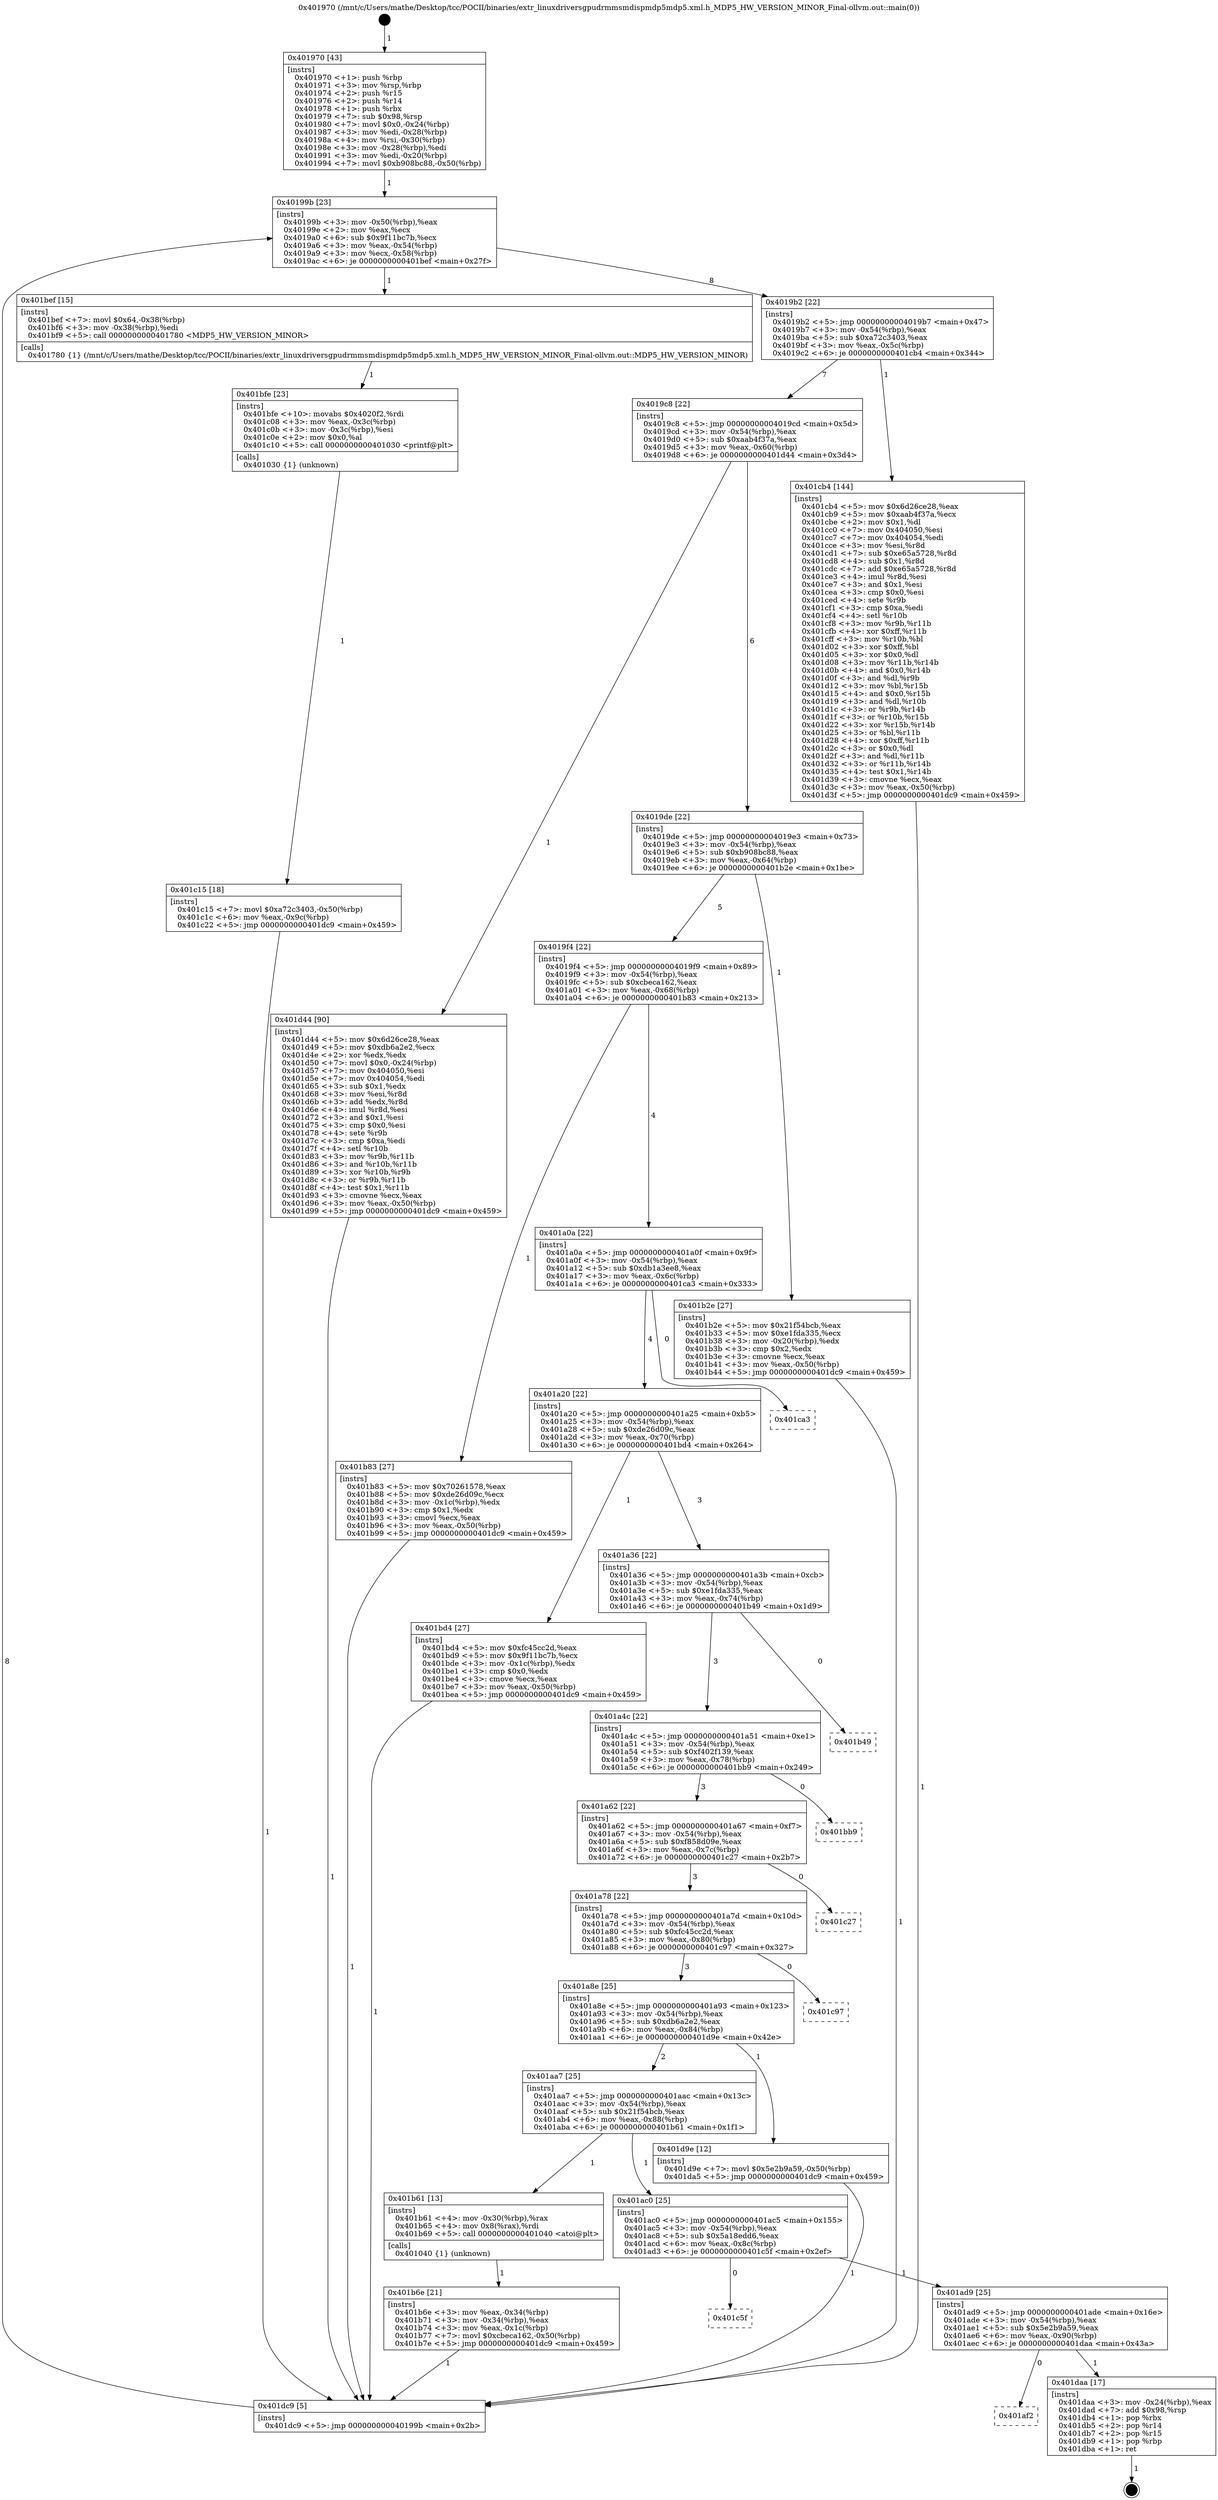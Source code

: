 digraph "0x401970" {
  label = "0x401970 (/mnt/c/Users/mathe/Desktop/tcc/POCII/binaries/extr_linuxdriversgpudrmmsmdispmdp5mdp5.xml.h_MDP5_HW_VERSION_MINOR_Final-ollvm.out::main(0))"
  labelloc = "t"
  node[shape=record]

  Entry [label="",width=0.3,height=0.3,shape=circle,fillcolor=black,style=filled]
  "0x40199b" [label="{
     0x40199b [23]\l
     | [instrs]\l
     &nbsp;&nbsp;0x40199b \<+3\>: mov -0x50(%rbp),%eax\l
     &nbsp;&nbsp;0x40199e \<+2\>: mov %eax,%ecx\l
     &nbsp;&nbsp;0x4019a0 \<+6\>: sub $0x9f11bc7b,%ecx\l
     &nbsp;&nbsp;0x4019a6 \<+3\>: mov %eax,-0x54(%rbp)\l
     &nbsp;&nbsp;0x4019a9 \<+3\>: mov %ecx,-0x58(%rbp)\l
     &nbsp;&nbsp;0x4019ac \<+6\>: je 0000000000401bef \<main+0x27f\>\l
  }"]
  "0x401bef" [label="{
     0x401bef [15]\l
     | [instrs]\l
     &nbsp;&nbsp;0x401bef \<+7\>: movl $0x64,-0x38(%rbp)\l
     &nbsp;&nbsp;0x401bf6 \<+3\>: mov -0x38(%rbp),%edi\l
     &nbsp;&nbsp;0x401bf9 \<+5\>: call 0000000000401780 \<MDP5_HW_VERSION_MINOR\>\l
     | [calls]\l
     &nbsp;&nbsp;0x401780 \{1\} (/mnt/c/Users/mathe/Desktop/tcc/POCII/binaries/extr_linuxdriversgpudrmmsmdispmdp5mdp5.xml.h_MDP5_HW_VERSION_MINOR_Final-ollvm.out::MDP5_HW_VERSION_MINOR)\l
  }"]
  "0x4019b2" [label="{
     0x4019b2 [22]\l
     | [instrs]\l
     &nbsp;&nbsp;0x4019b2 \<+5\>: jmp 00000000004019b7 \<main+0x47\>\l
     &nbsp;&nbsp;0x4019b7 \<+3\>: mov -0x54(%rbp),%eax\l
     &nbsp;&nbsp;0x4019ba \<+5\>: sub $0xa72c3403,%eax\l
     &nbsp;&nbsp;0x4019bf \<+3\>: mov %eax,-0x5c(%rbp)\l
     &nbsp;&nbsp;0x4019c2 \<+6\>: je 0000000000401cb4 \<main+0x344\>\l
  }"]
  Exit [label="",width=0.3,height=0.3,shape=circle,fillcolor=black,style=filled,peripheries=2]
  "0x401cb4" [label="{
     0x401cb4 [144]\l
     | [instrs]\l
     &nbsp;&nbsp;0x401cb4 \<+5\>: mov $0x6d26ce28,%eax\l
     &nbsp;&nbsp;0x401cb9 \<+5\>: mov $0xaab4f37a,%ecx\l
     &nbsp;&nbsp;0x401cbe \<+2\>: mov $0x1,%dl\l
     &nbsp;&nbsp;0x401cc0 \<+7\>: mov 0x404050,%esi\l
     &nbsp;&nbsp;0x401cc7 \<+7\>: mov 0x404054,%edi\l
     &nbsp;&nbsp;0x401cce \<+3\>: mov %esi,%r8d\l
     &nbsp;&nbsp;0x401cd1 \<+7\>: sub $0xe65a5728,%r8d\l
     &nbsp;&nbsp;0x401cd8 \<+4\>: sub $0x1,%r8d\l
     &nbsp;&nbsp;0x401cdc \<+7\>: add $0xe65a5728,%r8d\l
     &nbsp;&nbsp;0x401ce3 \<+4\>: imul %r8d,%esi\l
     &nbsp;&nbsp;0x401ce7 \<+3\>: and $0x1,%esi\l
     &nbsp;&nbsp;0x401cea \<+3\>: cmp $0x0,%esi\l
     &nbsp;&nbsp;0x401ced \<+4\>: sete %r9b\l
     &nbsp;&nbsp;0x401cf1 \<+3\>: cmp $0xa,%edi\l
     &nbsp;&nbsp;0x401cf4 \<+4\>: setl %r10b\l
     &nbsp;&nbsp;0x401cf8 \<+3\>: mov %r9b,%r11b\l
     &nbsp;&nbsp;0x401cfb \<+4\>: xor $0xff,%r11b\l
     &nbsp;&nbsp;0x401cff \<+3\>: mov %r10b,%bl\l
     &nbsp;&nbsp;0x401d02 \<+3\>: xor $0xff,%bl\l
     &nbsp;&nbsp;0x401d05 \<+3\>: xor $0x0,%dl\l
     &nbsp;&nbsp;0x401d08 \<+3\>: mov %r11b,%r14b\l
     &nbsp;&nbsp;0x401d0b \<+4\>: and $0x0,%r14b\l
     &nbsp;&nbsp;0x401d0f \<+3\>: and %dl,%r9b\l
     &nbsp;&nbsp;0x401d12 \<+3\>: mov %bl,%r15b\l
     &nbsp;&nbsp;0x401d15 \<+4\>: and $0x0,%r15b\l
     &nbsp;&nbsp;0x401d19 \<+3\>: and %dl,%r10b\l
     &nbsp;&nbsp;0x401d1c \<+3\>: or %r9b,%r14b\l
     &nbsp;&nbsp;0x401d1f \<+3\>: or %r10b,%r15b\l
     &nbsp;&nbsp;0x401d22 \<+3\>: xor %r15b,%r14b\l
     &nbsp;&nbsp;0x401d25 \<+3\>: or %bl,%r11b\l
     &nbsp;&nbsp;0x401d28 \<+4\>: xor $0xff,%r11b\l
     &nbsp;&nbsp;0x401d2c \<+3\>: or $0x0,%dl\l
     &nbsp;&nbsp;0x401d2f \<+3\>: and %dl,%r11b\l
     &nbsp;&nbsp;0x401d32 \<+3\>: or %r11b,%r14b\l
     &nbsp;&nbsp;0x401d35 \<+4\>: test $0x1,%r14b\l
     &nbsp;&nbsp;0x401d39 \<+3\>: cmovne %ecx,%eax\l
     &nbsp;&nbsp;0x401d3c \<+3\>: mov %eax,-0x50(%rbp)\l
     &nbsp;&nbsp;0x401d3f \<+5\>: jmp 0000000000401dc9 \<main+0x459\>\l
  }"]
  "0x4019c8" [label="{
     0x4019c8 [22]\l
     | [instrs]\l
     &nbsp;&nbsp;0x4019c8 \<+5\>: jmp 00000000004019cd \<main+0x5d\>\l
     &nbsp;&nbsp;0x4019cd \<+3\>: mov -0x54(%rbp),%eax\l
     &nbsp;&nbsp;0x4019d0 \<+5\>: sub $0xaab4f37a,%eax\l
     &nbsp;&nbsp;0x4019d5 \<+3\>: mov %eax,-0x60(%rbp)\l
     &nbsp;&nbsp;0x4019d8 \<+6\>: je 0000000000401d44 \<main+0x3d4\>\l
  }"]
  "0x401af2" [label="{
     0x401af2\l
  }", style=dashed]
  "0x401d44" [label="{
     0x401d44 [90]\l
     | [instrs]\l
     &nbsp;&nbsp;0x401d44 \<+5\>: mov $0x6d26ce28,%eax\l
     &nbsp;&nbsp;0x401d49 \<+5\>: mov $0xdb6a2e2,%ecx\l
     &nbsp;&nbsp;0x401d4e \<+2\>: xor %edx,%edx\l
     &nbsp;&nbsp;0x401d50 \<+7\>: movl $0x0,-0x24(%rbp)\l
     &nbsp;&nbsp;0x401d57 \<+7\>: mov 0x404050,%esi\l
     &nbsp;&nbsp;0x401d5e \<+7\>: mov 0x404054,%edi\l
     &nbsp;&nbsp;0x401d65 \<+3\>: sub $0x1,%edx\l
     &nbsp;&nbsp;0x401d68 \<+3\>: mov %esi,%r8d\l
     &nbsp;&nbsp;0x401d6b \<+3\>: add %edx,%r8d\l
     &nbsp;&nbsp;0x401d6e \<+4\>: imul %r8d,%esi\l
     &nbsp;&nbsp;0x401d72 \<+3\>: and $0x1,%esi\l
     &nbsp;&nbsp;0x401d75 \<+3\>: cmp $0x0,%esi\l
     &nbsp;&nbsp;0x401d78 \<+4\>: sete %r9b\l
     &nbsp;&nbsp;0x401d7c \<+3\>: cmp $0xa,%edi\l
     &nbsp;&nbsp;0x401d7f \<+4\>: setl %r10b\l
     &nbsp;&nbsp;0x401d83 \<+3\>: mov %r9b,%r11b\l
     &nbsp;&nbsp;0x401d86 \<+3\>: and %r10b,%r11b\l
     &nbsp;&nbsp;0x401d89 \<+3\>: xor %r10b,%r9b\l
     &nbsp;&nbsp;0x401d8c \<+3\>: or %r9b,%r11b\l
     &nbsp;&nbsp;0x401d8f \<+4\>: test $0x1,%r11b\l
     &nbsp;&nbsp;0x401d93 \<+3\>: cmovne %ecx,%eax\l
     &nbsp;&nbsp;0x401d96 \<+3\>: mov %eax,-0x50(%rbp)\l
     &nbsp;&nbsp;0x401d99 \<+5\>: jmp 0000000000401dc9 \<main+0x459\>\l
  }"]
  "0x4019de" [label="{
     0x4019de [22]\l
     | [instrs]\l
     &nbsp;&nbsp;0x4019de \<+5\>: jmp 00000000004019e3 \<main+0x73\>\l
     &nbsp;&nbsp;0x4019e3 \<+3\>: mov -0x54(%rbp),%eax\l
     &nbsp;&nbsp;0x4019e6 \<+5\>: sub $0xb908bc88,%eax\l
     &nbsp;&nbsp;0x4019eb \<+3\>: mov %eax,-0x64(%rbp)\l
     &nbsp;&nbsp;0x4019ee \<+6\>: je 0000000000401b2e \<main+0x1be\>\l
  }"]
  "0x401daa" [label="{
     0x401daa [17]\l
     | [instrs]\l
     &nbsp;&nbsp;0x401daa \<+3\>: mov -0x24(%rbp),%eax\l
     &nbsp;&nbsp;0x401dad \<+7\>: add $0x98,%rsp\l
     &nbsp;&nbsp;0x401db4 \<+1\>: pop %rbx\l
     &nbsp;&nbsp;0x401db5 \<+2\>: pop %r14\l
     &nbsp;&nbsp;0x401db7 \<+2\>: pop %r15\l
     &nbsp;&nbsp;0x401db9 \<+1\>: pop %rbp\l
     &nbsp;&nbsp;0x401dba \<+1\>: ret\l
  }"]
  "0x401b2e" [label="{
     0x401b2e [27]\l
     | [instrs]\l
     &nbsp;&nbsp;0x401b2e \<+5\>: mov $0x21f54bcb,%eax\l
     &nbsp;&nbsp;0x401b33 \<+5\>: mov $0xe1fda335,%ecx\l
     &nbsp;&nbsp;0x401b38 \<+3\>: mov -0x20(%rbp),%edx\l
     &nbsp;&nbsp;0x401b3b \<+3\>: cmp $0x2,%edx\l
     &nbsp;&nbsp;0x401b3e \<+3\>: cmovne %ecx,%eax\l
     &nbsp;&nbsp;0x401b41 \<+3\>: mov %eax,-0x50(%rbp)\l
     &nbsp;&nbsp;0x401b44 \<+5\>: jmp 0000000000401dc9 \<main+0x459\>\l
  }"]
  "0x4019f4" [label="{
     0x4019f4 [22]\l
     | [instrs]\l
     &nbsp;&nbsp;0x4019f4 \<+5\>: jmp 00000000004019f9 \<main+0x89\>\l
     &nbsp;&nbsp;0x4019f9 \<+3\>: mov -0x54(%rbp),%eax\l
     &nbsp;&nbsp;0x4019fc \<+5\>: sub $0xcbeca162,%eax\l
     &nbsp;&nbsp;0x401a01 \<+3\>: mov %eax,-0x68(%rbp)\l
     &nbsp;&nbsp;0x401a04 \<+6\>: je 0000000000401b83 \<main+0x213\>\l
  }"]
  "0x401dc9" [label="{
     0x401dc9 [5]\l
     | [instrs]\l
     &nbsp;&nbsp;0x401dc9 \<+5\>: jmp 000000000040199b \<main+0x2b\>\l
  }"]
  "0x401970" [label="{
     0x401970 [43]\l
     | [instrs]\l
     &nbsp;&nbsp;0x401970 \<+1\>: push %rbp\l
     &nbsp;&nbsp;0x401971 \<+3\>: mov %rsp,%rbp\l
     &nbsp;&nbsp;0x401974 \<+2\>: push %r15\l
     &nbsp;&nbsp;0x401976 \<+2\>: push %r14\l
     &nbsp;&nbsp;0x401978 \<+1\>: push %rbx\l
     &nbsp;&nbsp;0x401979 \<+7\>: sub $0x98,%rsp\l
     &nbsp;&nbsp;0x401980 \<+7\>: movl $0x0,-0x24(%rbp)\l
     &nbsp;&nbsp;0x401987 \<+3\>: mov %edi,-0x28(%rbp)\l
     &nbsp;&nbsp;0x40198a \<+4\>: mov %rsi,-0x30(%rbp)\l
     &nbsp;&nbsp;0x40198e \<+3\>: mov -0x28(%rbp),%edi\l
     &nbsp;&nbsp;0x401991 \<+3\>: mov %edi,-0x20(%rbp)\l
     &nbsp;&nbsp;0x401994 \<+7\>: movl $0xb908bc88,-0x50(%rbp)\l
  }"]
  "0x401ad9" [label="{
     0x401ad9 [25]\l
     | [instrs]\l
     &nbsp;&nbsp;0x401ad9 \<+5\>: jmp 0000000000401ade \<main+0x16e\>\l
     &nbsp;&nbsp;0x401ade \<+3\>: mov -0x54(%rbp),%eax\l
     &nbsp;&nbsp;0x401ae1 \<+5\>: sub $0x5e2b9a59,%eax\l
     &nbsp;&nbsp;0x401ae6 \<+6\>: mov %eax,-0x90(%rbp)\l
     &nbsp;&nbsp;0x401aec \<+6\>: je 0000000000401daa \<main+0x43a\>\l
  }"]
  "0x401b83" [label="{
     0x401b83 [27]\l
     | [instrs]\l
     &nbsp;&nbsp;0x401b83 \<+5\>: mov $0x70261578,%eax\l
     &nbsp;&nbsp;0x401b88 \<+5\>: mov $0xde26d09c,%ecx\l
     &nbsp;&nbsp;0x401b8d \<+3\>: mov -0x1c(%rbp),%edx\l
     &nbsp;&nbsp;0x401b90 \<+3\>: cmp $0x1,%edx\l
     &nbsp;&nbsp;0x401b93 \<+3\>: cmovl %ecx,%eax\l
     &nbsp;&nbsp;0x401b96 \<+3\>: mov %eax,-0x50(%rbp)\l
     &nbsp;&nbsp;0x401b99 \<+5\>: jmp 0000000000401dc9 \<main+0x459\>\l
  }"]
  "0x401a0a" [label="{
     0x401a0a [22]\l
     | [instrs]\l
     &nbsp;&nbsp;0x401a0a \<+5\>: jmp 0000000000401a0f \<main+0x9f\>\l
     &nbsp;&nbsp;0x401a0f \<+3\>: mov -0x54(%rbp),%eax\l
     &nbsp;&nbsp;0x401a12 \<+5\>: sub $0xdb1a3ee8,%eax\l
     &nbsp;&nbsp;0x401a17 \<+3\>: mov %eax,-0x6c(%rbp)\l
     &nbsp;&nbsp;0x401a1a \<+6\>: je 0000000000401ca3 \<main+0x333\>\l
  }"]
  "0x401c5f" [label="{
     0x401c5f\l
  }", style=dashed]
  "0x401ca3" [label="{
     0x401ca3\l
  }", style=dashed]
  "0x401a20" [label="{
     0x401a20 [22]\l
     | [instrs]\l
     &nbsp;&nbsp;0x401a20 \<+5\>: jmp 0000000000401a25 \<main+0xb5\>\l
     &nbsp;&nbsp;0x401a25 \<+3\>: mov -0x54(%rbp),%eax\l
     &nbsp;&nbsp;0x401a28 \<+5\>: sub $0xde26d09c,%eax\l
     &nbsp;&nbsp;0x401a2d \<+3\>: mov %eax,-0x70(%rbp)\l
     &nbsp;&nbsp;0x401a30 \<+6\>: je 0000000000401bd4 \<main+0x264\>\l
  }"]
  "0x401c15" [label="{
     0x401c15 [18]\l
     | [instrs]\l
     &nbsp;&nbsp;0x401c15 \<+7\>: movl $0xa72c3403,-0x50(%rbp)\l
     &nbsp;&nbsp;0x401c1c \<+6\>: mov %eax,-0x9c(%rbp)\l
     &nbsp;&nbsp;0x401c22 \<+5\>: jmp 0000000000401dc9 \<main+0x459\>\l
  }"]
  "0x401bd4" [label="{
     0x401bd4 [27]\l
     | [instrs]\l
     &nbsp;&nbsp;0x401bd4 \<+5\>: mov $0xfc45cc2d,%eax\l
     &nbsp;&nbsp;0x401bd9 \<+5\>: mov $0x9f11bc7b,%ecx\l
     &nbsp;&nbsp;0x401bde \<+3\>: mov -0x1c(%rbp),%edx\l
     &nbsp;&nbsp;0x401be1 \<+3\>: cmp $0x0,%edx\l
     &nbsp;&nbsp;0x401be4 \<+3\>: cmove %ecx,%eax\l
     &nbsp;&nbsp;0x401be7 \<+3\>: mov %eax,-0x50(%rbp)\l
     &nbsp;&nbsp;0x401bea \<+5\>: jmp 0000000000401dc9 \<main+0x459\>\l
  }"]
  "0x401a36" [label="{
     0x401a36 [22]\l
     | [instrs]\l
     &nbsp;&nbsp;0x401a36 \<+5\>: jmp 0000000000401a3b \<main+0xcb\>\l
     &nbsp;&nbsp;0x401a3b \<+3\>: mov -0x54(%rbp),%eax\l
     &nbsp;&nbsp;0x401a3e \<+5\>: sub $0xe1fda335,%eax\l
     &nbsp;&nbsp;0x401a43 \<+3\>: mov %eax,-0x74(%rbp)\l
     &nbsp;&nbsp;0x401a46 \<+6\>: je 0000000000401b49 \<main+0x1d9\>\l
  }"]
  "0x401bfe" [label="{
     0x401bfe [23]\l
     | [instrs]\l
     &nbsp;&nbsp;0x401bfe \<+10\>: movabs $0x4020f2,%rdi\l
     &nbsp;&nbsp;0x401c08 \<+3\>: mov %eax,-0x3c(%rbp)\l
     &nbsp;&nbsp;0x401c0b \<+3\>: mov -0x3c(%rbp),%esi\l
     &nbsp;&nbsp;0x401c0e \<+2\>: mov $0x0,%al\l
     &nbsp;&nbsp;0x401c10 \<+5\>: call 0000000000401030 \<printf@plt\>\l
     | [calls]\l
     &nbsp;&nbsp;0x401030 \{1\} (unknown)\l
  }"]
  "0x401b49" [label="{
     0x401b49\l
  }", style=dashed]
  "0x401a4c" [label="{
     0x401a4c [22]\l
     | [instrs]\l
     &nbsp;&nbsp;0x401a4c \<+5\>: jmp 0000000000401a51 \<main+0xe1\>\l
     &nbsp;&nbsp;0x401a51 \<+3\>: mov -0x54(%rbp),%eax\l
     &nbsp;&nbsp;0x401a54 \<+5\>: sub $0xf402f139,%eax\l
     &nbsp;&nbsp;0x401a59 \<+3\>: mov %eax,-0x78(%rbp)\l
     &nbsp;&nbsp;0x401a5c \<+6\>: je 0000000000401bb9 \<main+0x249\>\l
  }"]
  "0x401b6e" [label="{
     0x401b6e [21]\l
     | [instrs]\l
     &nbsp;&nbsp;0x401b6e \<+3\>: mov %eax,-0x34(%rbp)\l
     &nbsp;&nbsp;0x401b71 \<+3\>: mov -0x34(%rbp),%eax\l
     &nbsp;&nbsp;0x401b74 \<+3\>: mov %eax,-0x1c(%rbp)\l
     &nbsp;&nbsp;0x401b77 \<+7\>: movl $0xcbeca162,-0x50(%rbp)\l
     &nbsp;&nbsp;0x401b7e \<+5\>: jmp 0000000000401dc9 \<main+0x459\>\l
  }"]
  "0x401bb9" [label="{
     0x401bb9\l
  }", style=dashed]
  "0x401a62" [label="{
     0x401a62 [22]\l
     | [instrs]\l
     &nbsp;&nbsp;0x401a62 \<+5\>: jmp 0000000000401a67 \<main+0xf7\>\l
     &nbsp;&nbsp;0x401a67 \<+3\>: mov -0x54(%rbp),%eax\l
     &nbsp;&nbsp;0x401a6a \<+5\>: sub $0xf858d09e,%eax\l
     &nbsp;&nbsp;0x401a6f \<+3\>: mov %eax,-0x7c(%rbp)\l
     &nbsp;&nbsp;0x401a72 \<+6\>: je 0000000000401c27 \<main+0x2b7\>\l
  }"]
  "0x401ac0" [label="{
     0x401ac0 [25]\l
     | [instrs]\l
     &nbsp;&nbsp;0x401ac0 \<+5\>: jmp 0000000000401ac5 \<main+0x155\>\l
     &nbsp;&nbsp;0x401ac5 \<+3\>: mov -0x54(%rbp),%eax\l
     &nbsp;&nbsp;0x401ac8 \<+5\>: sub $0x5a18edd6,%eax\l
     &nbsp;&nbsp;0x401acd \<+6\>: mov %eax,-0x8c(%rbp)\l
     &nbsp;&nbsp;0x401ad3 \<+6\>: je 0000000000401c5f \<main+0x2ef\>\l
  }"]
  "0x401c27" [label="{
     0x401c27\l
  }", style=dashed]
  "0x401a78" [label="{
     0x401a78 [22]\l
     | [instrs]\l
     &nbsp;&nbsp;0x401a78 \<+5\>: jmp 0000000000401a7d \<main+0x10d\>\l
     &nbsp;&nbsp;0x401a7d \<+3\>: mov -0x54(%rbp),%eax\l
     &nbsp;&nbsp;0x401a80 \<+5\>: sub $0xfc45cc2d,%eax\l
     &nbsp;&nbsp;0x401a85 \<+3\>: mov %eax,-0x80(%rbp)\l
     &nbsp;&nbsp;0x401a88 \<+6\>: je 0000000000401c97 \<main+0x327\>\l
  }"]
  "0x401b61" [label="{
     0x401b61 [13]\l
     | [instrs]\l
     &nbsp;&nbsp;0x401b61 \<+4\>: mov -0x30(%rbp),%rax\l
     &nbsp;&nbsp;0x401b65 \<+4\>: mov 0x8(%rax),%rdi\l
     &nbsp;&nbsp;0x401b69 \<+5\>: call 0000000000401040 \<atoi@plt\>\l
     | [calls]\l
     &nbsp;&nbsp;0x401040 \{1\} (unknown)\l
  }"]
  "0x401c97" [label="{
     0x401c97\l
  }", style=dashed]
  "0x401a8e" [label="{
     0x401a8e [25]\l
     | [instrs]\l
     &nbsp;&nbsp;0x401a8e \<+5\>: jmp 0000000000401a93 \<main+0x123\>\l
     &nbsp;&nbsp;0x401a93 \<+3\>: mov -0x54(%rbp),%eax\l
     &nbsp;&nbsp;0x401a96 \<+5\>: sub $0xdb6a2e2,%eax\l
     &nbsp;&nbsp;0x401a9b \<+6\>: mov %eax,-0x84(%rbp)\l
     &nbsp;&nbsp;0x401aa1 \<+6\>: je 0000000000401d9e \<main+0x42e\>\l
  }"]
  "0x401aa7" [label="{
     0x401aa7 [25]\l
     | [instrs]\l
     &nbsp;&nbsp;0x401aa7 \<+5\>: jmp 0000000000401aac \<main+0x13c\>\l
     &nbsp;&nbsp;0x401aac \<+3\>: mov -0x54(%rbp),%eax\l
     &nbsp;&nbsp;0x401aaf \<+5\>: sub $0x21f54bcb,%eax\l
     &nbsp;&nbsp;0x401ab4 \<+6\>: mov %eax,-0x88(%rbp)\l
     &nbsp;&nbsp;0x401aba \<+6\>: je 0000000000401b61 \<main+0x1f1\>\l
  }"]
  "0x401d9e" [label="{
     0x401d9e [12]\l
     | [instrs]\l
     &nbsp;&nbsp;0x401d9e \<+7\>: movl $0x5e2b9a59,-0x50(%rbp)\l
     &nbsp;&nbsp;0x401da5 \<+5\>: jmp 0000000000401dc9 \<main+0x459\>\l
  }"]
  Entry -> "0x401970" [label=" 1"]
  "0x40199b" -> "0x401bef" [label=" 1"]
  "0x40199b" -> "0x4019b2" [label=" 8"]
  "0x401daa" -> Exit [label=" 1"]
  "0x4019b2" -> "0x401cb4" [label=" 1"]
  "0x4019b2" -> "0x4019c8" [label=" 7"]
  "0x401ad9" -> "0x401af2" [label=" 0"]
  "0x4019c8" -> "0x401d44" [label=" 1"]
  "0x4019c8" -> "0x4019de" [label=" 6"]
  "0x401ad9" -> "0x401daa" [label=" 1"]
  "0x4019de" -> "0x401b2e" [label=" 1"]
  "0x4019de" -> "0x4019f4" [label=" 5"]
  "0x401b2e" -> "0x401dc9" [label=" 1"]
  "0x401970" -> "0x40199b" [label=" 1"]
  "0x401dc9" -> "0x40199b" [label=" 8"]
  "0x401ac0" -> "0x401ad9" [label=" 1"]
  "0x4019f4" -> "0x401b83" [label=" 1"]
  "0x4019f4" -> "0x401a0a" [label=" 4"]
  "0x401ac0" -> "0x401c5f" [label=" 0"]
  "0x401a0a" -> "0x401ca3" [label=" 0"]
  "0x401a0a" -> "0x401a20" [label=" 4"]
  "0x401d9e" -> "0x401dc9" [label=" 1"]
  "0x401a20" -> "0x401bd4" [label=" 1"]
  "0x401a20" -> "0x401a36" [label=" 3"]
  "0x401d44" -> "0x401dc9" [label=" 1"]
  "0x401a36" -> "0x401b49" [label=" 0"]
  "0x401a36" -> "0x401a4c" [label=" 3"]
  "0x401cb4" -> "0x401dc9" [label=" 1"]
  "0x401a4c" -> "0x401bb9" [label=" 0"]
  "0x401a4c" -> "0x401a62" [label=" 3"]
  "0x401c15" -> "0x401dc9" [label=" 1"]
  "0x401a62" -> "0x401c27" [label=" 0"]
  "0x401a62" -> "0x401a78" [label=" 3"]
  "0x401bfe" -> "0x401c15" [label=" 1"]
  "0x401a78" -> "0x401c97" [label=" 0"]
  "0x401a78" -> "0x401a8e" [label=" 3"]
  "0x401bef" -> "0x401bfe" [label=" 1"]
  "0x401a8e" -> "0x401d9e" [label=" 1"]
  "0x401a8e" -> "0x401aa7" [label=" 2"]
  "0x401bd4" -> "0x401dc9" [label=" 1"]
  "0x401aa7" -> "0x401b61" [label=" 1"]
  "0x401aa7" -> "0x401ac0" [label=" 1"]
  "0x401b61" -> "0x401b6e" [label=" 1"]
  "0x401b6e" -> "0x401dc9" [label=" 1"]
  "0x401b83" -> "0x401dc9" [label=" 1"]
}
